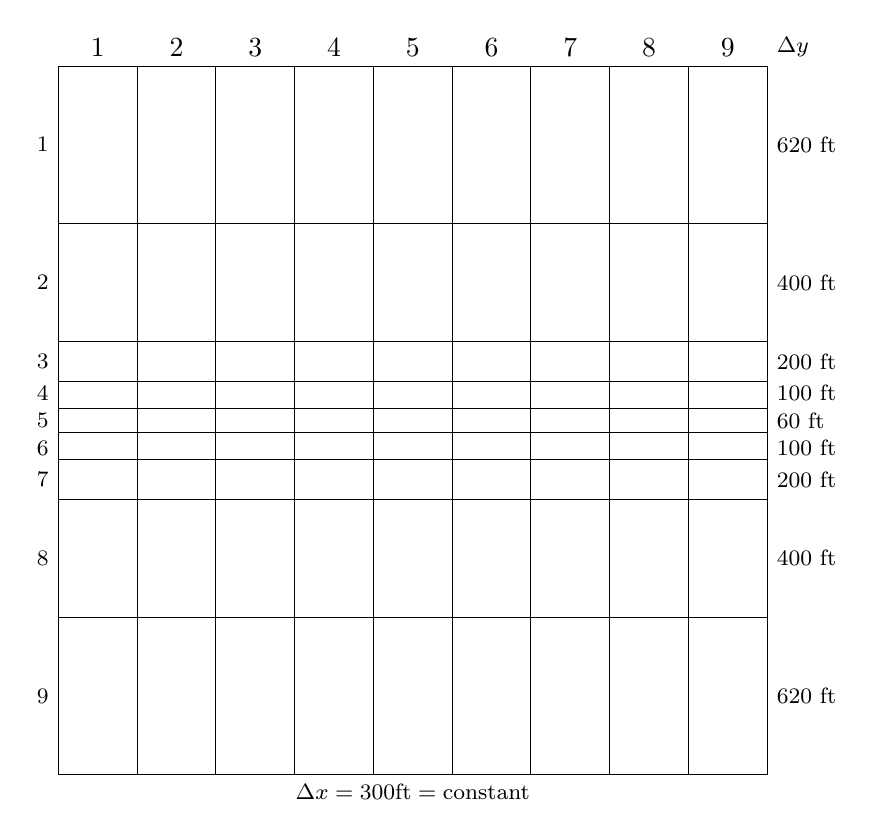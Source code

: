 % -*- root: ../eclipse-data.tex -*-

\begin{tikzpicture}
  \draw[] (0,0) to (0,9) to (9,9) to (9,0) to (0,0);
  \foreach \x in {1,2,...,9} {
    \draw[] (\x,9) to (\x, 0);
    \node[anchor=south] at ($ (\x,9) - (.5,0) $) {\x};
  }

  \draw[] (0,2) to (9,2);
  \draw[] (0,7) to (9,7);

  \draw[] (0,3.5) to (9,3.5);
  \draw[] (0,5.5) to (9,5.5);

  \draw[] (0,4) to (9,4);
  \draw[] (0,5) to (9,5);

  \draw[] (0,4.35) to (9,4.35);
  \draw[] (0,4.65) to (9,4.65);

  \node[anchor=east] at (0,1,00) {\footnotesize 9};
  \node[anchor=east] at (0,2.75) {\footnotesize 8};
  \node[anchor=east] at (0,3.75) {\footnotesize 7};
  \node[anchor=east] at (0,4.15) {\footnotesize 6};
  \node[anchor=east] at (0,4.50) {\footnotesize 5};
  \node[anchor=east] at (0,4.85) {\footnotesize 4};
  \node[anchor=east] at (0,5.25) {\footnotesize 3};
  \node[anchor=east] at (0,6.25) {\footnotesize 2};
  \node[anchor=east] at (0,8.00) {\footnotesize 1};

  \node[anchor=west] at (9,1,00) {\footnotesize 620 ft};
  \node[anchor=west] at (9,2.75) {\footnotesize 400 ft};
  \node[anchor=west] at (9,3.75) {\footnotesize 200 ft};
  \node[anchor=west] at (9,4.15) {\footnotesize 100 ft};
  \node[anchor=west] at (9,4.50) {\footnotesize 60  ft};
  \node[anchor=west] at (9,4.85) {\footnotesize 100 ft};
  \node[anchor=west] at (9,5.25) {\footnotesize 200 ft};
  \node[anchor=west] at (9,6.25) {\footnotesize 400 ft};
  \node[anchor=west] at (9,8.00) {\footnotesize 620 ft};

  \node[anchor=south west] at (9,9) {\footnotesize $\Delta y$};
  \node[anchor=north] at (4.5,0) {\footnotesize $\Delta x = 300 \mathrm{ft} = \mathrm{constant}$};

\end{tikzpicture}
